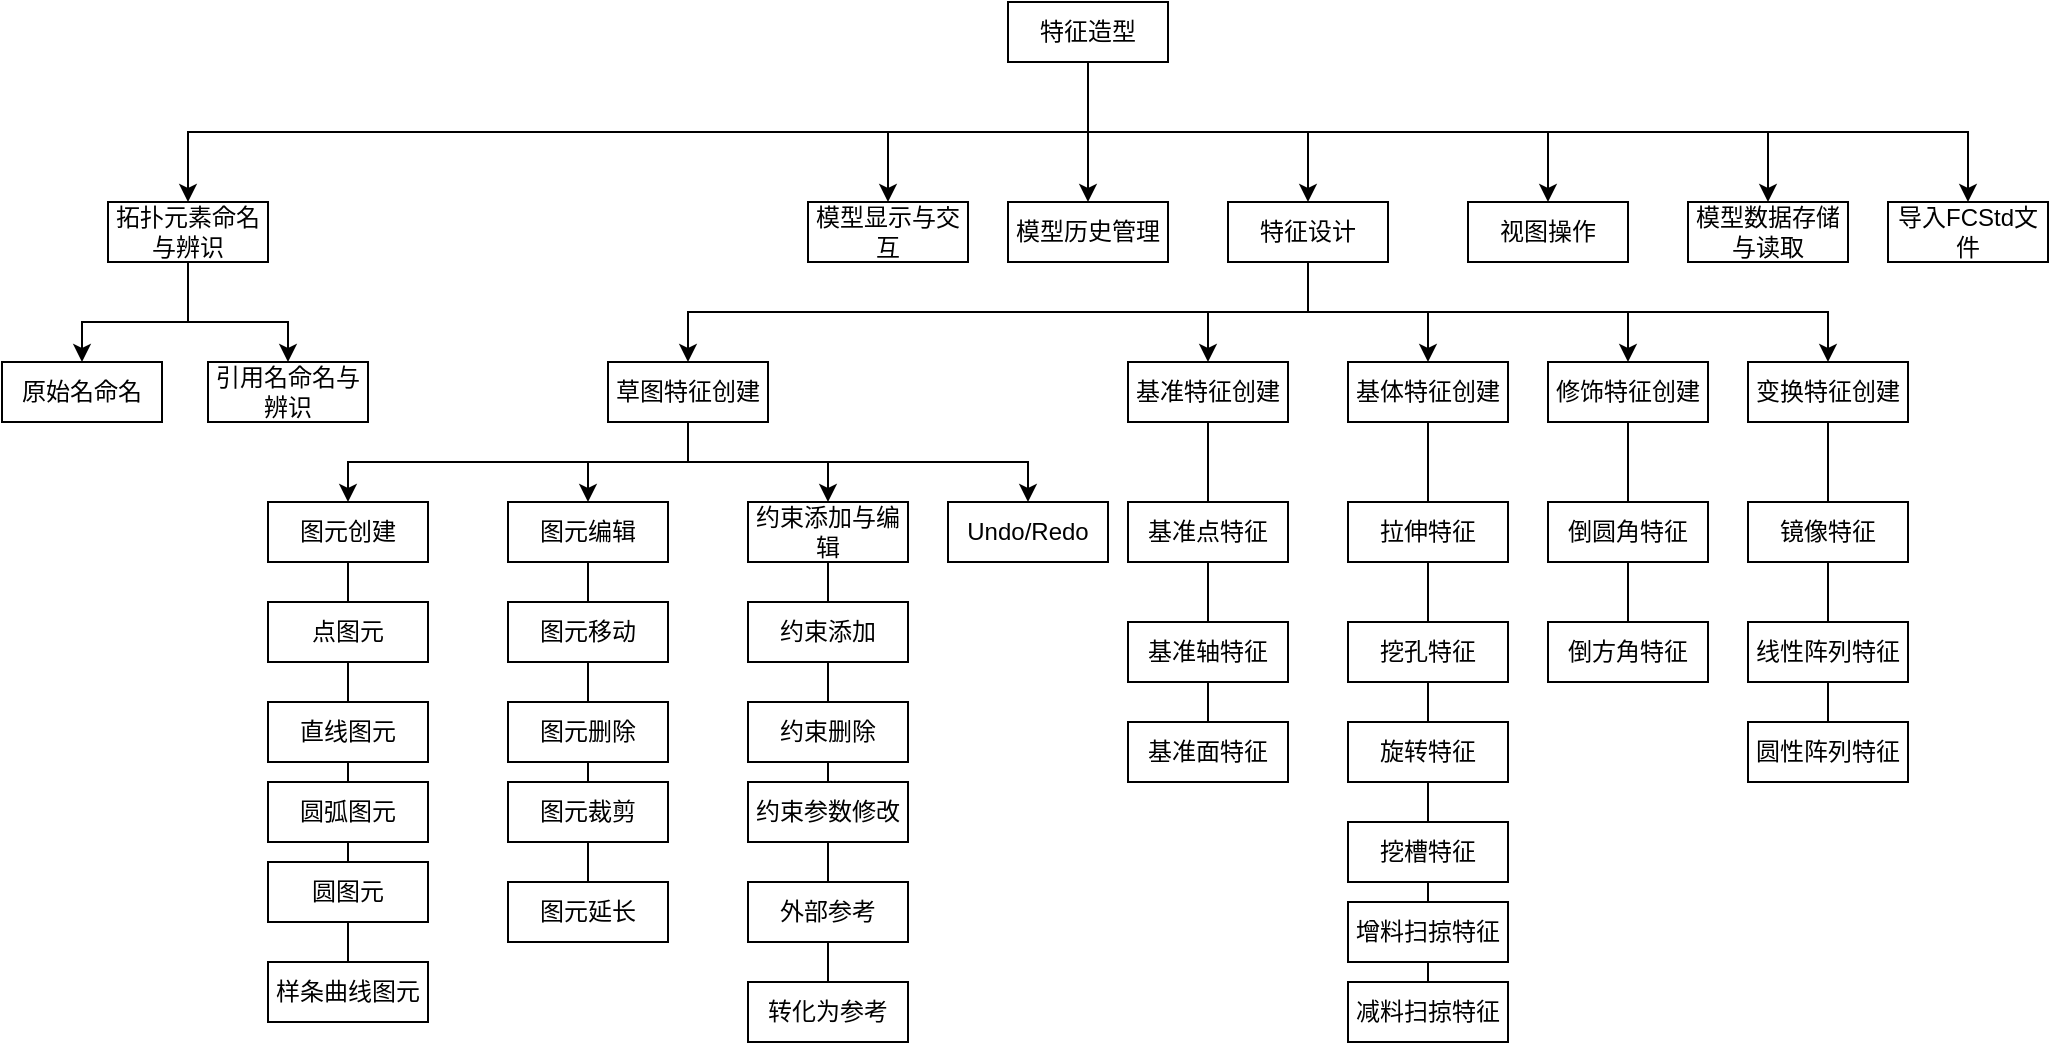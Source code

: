 <mxfile version="21.1.8" type="github">
  <diagram name="第 1 页" id="JM34GpekIaFiEN-BX6mc">
    <mxGraphModel dx="2117" dy="580" grid="1" gridSize="10" guides="1" tooltips="1" connect="1" arrows="1" fold="1" page="1" pageScale="1" pageWidth="827" pageHeight="1169" math="0" shadow="0">
      <root>
        <mxCell id="0" />
        <mxCell id="1" parent="0" />
        <mxCell id="ktY3OB7U2GAJDPj4qMiH-1" value="特征造型" style="rounded=0;whiteSpace=wrap;html=1;" vertex="1" parent="1">
          <mxGeometry x="10" y="20" width="80" height="30" as="geometry" />
        </mxCell>
        <mxCell id="ktY3OB7U2GAJDPj4qMiH-57" style="edgeStyle=orthogonalEdgeStyle;rounded=0;orthogonalLoop=1;jettySize=auto;html=1;" edge="1" parent="1" source="ktY3OB7U2GAJDPj4qMiH-2" target="ktY3OB7U2GAJDPj4qMiH-9">
          <mxGeometry relative="1" as="geometry">
            <Array as="points">
              <mxPoint x="-400" y="180" />
              <mxPoint x="-453" y="180" />
            </Array>
          </mxGeometry>
        </mxCell>
        <mxCell id="ktY3OB7U2GAJDPj4qMiH-2" value="拓扑元素命名与辨识" style="rounded=0;whiteSpace=wrap;html=1;" vertex="1" parent="1">
          <mxGeometry x="-440" y="120" width="80" height="30" as="geometry" />
        </mxCell>
        <mxCell id="ktY3OB7U2GAJDPj4qMiH-3" value="模型显示与交互" style="rounded=0;whiteSpace=wrap;html=1;" vertex="1" parent="1">
          <mxGeometry x="-90" y="120" width="80" height="30" as="geometry" />
        </mxCell>
        <mxCell id="ktY3OB7U2GAJDPj4qMiH-4" value="模型历史管理" style="rounded=0;whiteSpace=wrap;html=1;" vertex="1" parent="1">
          <mxGeometry x="10" y="120" width="80" height="30" as="geometry" />
        </mxCell>
        <mxCell id="ktY3OB7U2GAJDPj4qMiH-5" value="特征设计" style="rounded=0;whiteSpace=wrap;html=1;" vertex="1" parent="1">
          <mxGeometry x="120" y="120" width="80" height="30" as="geometry" />
        </mxCell>
        <mxCell id="ktY3OB7U2GAJDPj4qMiH-6" value="视图操作" style="rounded=0;whiteSpace=wrap;html=1;" vertex="1" parent="1">
          <mxGeometry x="240" y="120" width="80" height="30" as="geometry" />
        </mxCell>
        <mxCell id="ktY3OB7U2GAJDPj4qMiH-7" value="模型数据存储与读取" style="rounded=0;whiteSpace=wrap;html=1;" vertex="1" parent="1">
          <mxGeometry x="350" y="120" width="80" height="30" as="geometry" />
        </mxCell>
        <mxCell id="ktY3OB7U2GAJDPj4qMiH-8" value="导入FCStd文件" style="rounded=0;whiteSpace=wrap;html=1;" vertex="1" parent="1">
          <mxGeometry x="450" y="120" width="80" height="30" as="geometry" />
        </mxCell>
        <mxCell id="ktY3OB7U2GAJDPj4qMiH-9" value="原始名命名" style="rounded=0;whiteSpace=wrap;html=1;" vertex="1" parent="1">
          <mxGeometry x="-493" y="200" width="80" height="30" as="geometry" />
        </mxCell>
        <mxCell id="ktY3OB7U2GAJDPj4qMiH-10" value="引用名命名与辨识" style="rounded=0;whiteSpace=wrap;html=1;" vertex="1" parent="1">
          <mxGeometry x="-390" y="200" width="80" height="30" as="geometry" />
        </mxCell>
        <mxCell id="ktY3OB7U2GAJDPj4qMiH-11" value="基准特征创建" style="rounded=0;whiteSpace=wrap;html=1;" vertex="1" parent="1">
          <mxGeometry x="70" y="200" width="80" height="30" as="geometry" />
        </mxCell>
        <mxCell id="ktY3OB7U2GAJDPj4qMiH-12" value="草图特征创建" style="rounded=0;whiteSpace=wrap;html=1;" vertex="1" parent="1">
          <mxGeometry x="-190" y="200" width="80" height="30" as="geometry" />
        </mxCell>
        <mxCell id="ktY3OB7U2GAJDPj4qMiH-13" value="基体特征创建" style="rounded=0;whiteSpace=wrap;html=1;" vertex="1" parent="1">
          <mxGeometry x="180" y="200" width="80" height="30" as="geometry" />
        </mxCell>
        <mxCell id="ktY3OB7U2GAJDPj4qMiH-14" value="修饰特征创建" style="rounded=0;whiteSpace=wrap;html=1;" vertex="1" parent="1">
          <mxGeometry x="280" y="200" width="80" height="30" as="geometry" />
        </mxCell>
        <mxCell id="ktY3OB7U2GAJDPj4qMiH-15" value="变换特征创建" style="rounded=0;whiteSpace=wrap;html=1;" vertex="1" parent="1">
          <mxGeometry x="380" y="200" width="80" height="30" as="geometry" />
        </mxCell>
        <mxCell id="ktY3OB7U2GAJDPj4qMiH-17" value="基准点特征" style="rounded=0;whiteSpace=wrap;html=1;" vertex="1" parent="1">
          <mxGeometry x="70" y="270" width="80" height="30" as="geometry" />
        </mxCell>
        <mxCell id="ktY3OB7U2GAJDPj4qMiH-18" value="基准面特征" style="rounded=0;whiteSpace=wrap;html=1;" vertex="1" parent="1">
          <mxGeometry x="70" y="380" width="80" height="30" as="geometry" />
        </mxCell>
        <mxCell id="ktY3OB7U2GAJDPj4qMiH-19" value="基准轴特征" style="rounded=0;whiteSpace=wrap;html=1;" vertex="1" parent="1">
          <mxGeometry x="70" y="330" width="80" height="30" as="geometry" />
        </mxCell>
        <mxCell id="ktY3OB7U2GAJDPj4qMiH-20" value="图元编辑" style="rounded=0;whiteSpace=wrap;html=1;" vertex="1" parent="1">
          <mxGeometry x="-240" y="270" width="80" height="30" as="geometry" />
        </mxCell>
        <mxCell id="ktY3OB7U2GAJDPj4qMiH-21" value="拉伸特征" style="rounded=0;whiteSpace=wrap;html=1;" vertex="1" parent="1">
          <mxGeometry x="180" y="270" width="80" height="30" as="geometry" />
        </mxCell>
        <mxCell id="ktY3OB7U2GAJDPj4qMiH-22" value="挖孔特征" style="rounded=0;whiteSpace=wrap;html=1;" vertex="1" parent="1">
          <mxGeometry x="180" y="330" width="80" height="30" as="geometry" />
        </mxCell>
        <mxCell id="ktY3OB7U2GAJDPj4qMiH-23" value="旋转特征" style="rounded=0;whiteSpace=wrap;html=1;" vertex="1" parent="1">
          <mxGeometry x="180" y="380" width="80" height="30" as="geometry" />
        </mxCell>
        <mxCell id="ktY3OB7U2GAJDPj4qMiH-24" value="挖槽特征" style="rounded=0;whiteSpace=wrap;html=1;" vertex="1" parent="1">
          <mxGeometry x="180" y="430" width="80" height="30" as="geometry" />
        </mxCell>
        <mxCell id="ktY3OB7U2GAJDPj4qMiH-25" value="增料扫掠特征" style="rounded=0;whiteSpace=wrap;html=1;" vertex="1" parent="1">
          <mxGeometry x="180" y="470" width="80" height="30" as="geometry" />
        </mxCell>
        <mxCell id="ktY3OB7U2GAJDPj4qMiH-26" value="减料扫掠特征" style="rounded=0;whiteSpace=wrap;html=1;" vertex="1" parent="1">
          <mxGeometry x="180" y="510" width="80" height="30" as="geometry" />
        </mxCell>
        <mxCell id="ktY3OB7U2GAJDPj4qMiH-27" value="倒圆角特征" style="rounded=0;whiteSpace=wrap;html=1;" vertex="1" parent="1">
          <mxGeometry x="280" y="270" width="80" height="30" as="geometry" />
        </mxCell>
        <mxCell id="ktY3OB7U2GAJDPj4qMiH-28" value="倒方角特征" style="rounded=0;whiteSpace=wrap;html=1;" vertex="1" parent="1">
          <mxGeometry x="280" y="330" width="80" height="30" as="geometry" />
        </mxCell>
        <mxCell id="ktY3OB7U2GAJDPj4qMiH-29" value="镜像特征" style="rounded=0;whiteSpace=wrap;html=1;" vertex="1" parent="1">
          <mxGeometry x="380" y="270" width="80" height="30" as="geometry" />
        </mxCell>
        <mxCell id="ktY3OB7U2GAJDPj4qMiH-30" value="线性阵列特征" style="rounded=0;whiteSpace=wrap;html=1;" vertex="1" parent="1">
          <mxGeometry x="380" y="330" width="80" height="30" as="geometry" />
        </mxCell>
        <mxCell id="ktY3OB7U2GAJDPj4qMiH-31" value="圆性阵列特征" style="rounded=0;whiteSpace=wrap;html=1;" vertex="1" parent="1">
          <mxGeometry x="380" y="380" width="80" height="30" as="geometry" />
        </mxCell>
        <mxCell id="ktY3OB7U2GAJDPj4qMiH-35" value="约束添加与编辑" style="rounded=0;whiteSpace=wrap;html=1;" vertex="1" parent="1">
          <mxGeometry x="-120" y="270" width="80" height="30" as="geometry" />
        </mxCell>
        <mxCell id="ktY3OB7U2GAJDPj4qMiH-37" value="图元创建" style="rounded=0;whiteSpace=wrap;html=1;" vertex="1" parent="1">
          <mxGeometry x="-360" y="270" width="80" height="30" as="geometry" />
        </mxCell>
        <mxCell id="ktY3OB7U2GAJDPj4qMiH-38" value="Undo/Redo" style="rounded=0;whiteSpace=wrap;html=1;" vertex="1" parent="1">
          <mxGeometry x="-20" y="270" width="80" height="30" as="geometry" />
        </mxCell>
        <mxCell id="ktY3OB7U2GAJDPj4qMiH-40" value="点图元" style="rounded=0;whiteSpace=wrap;html=1;" vertex="1" parent="1">
          <mxGeometry x="-360" y="320" width="80" height="30" as="geometry" />
        </mxCell>
        <mxCell id="ktY3OB7U2GAJDPj4qMiH-41" value="直线图元" style="rounded=0;whiteSpace=wrap;html=1;" vertex="1" parent="1">
          <mxGeometry x="-360" y="370" width="80" height="30" as="geometry" />
        </mxCell>
        <mxCell id="ktY3OB7U2GAJDPj4qMiH-42" value="圆弧图元" style="rounded=0;whiteSpace=wrap;html=1;" vertex="1" parent="1">
          <mxGeometry x="-360" y="410" width="80" height="30" as="geometry" />
        </mxCell>
        <mxCell id="ktY3OB7U2GAJDPj4qMiH-43" value="圆图元" style="rounded=0;whiteSpace=wrap;html=1;" vertex="1" parent="1">
          <mxGeometry x="-360" y="450" width="80" height="30" as="geometry" />
        </mxCell>
        <mxCell id="ktY3OB7U2GAJDPj4qMiH-44" value="样条曲线图元" style="rounded=0;whiteSpace=wrap;html=1;" vertex="1" parent="1">
          <mxGeometry x="-360" y="500" width="80" height="30" as="geometry" />
        </mxCell>
        <mxCell id="ktY3OB7U2GAJDPj4qMiH-45" value="图元删除" style="rounded=0;whiteSpace=wrap;html=1;" vertex="1" parent="1">
          <mxGeometry x="-240" y="370" width="80" height="30" as="geometry" />
        </mxCell>
        <mxCell id="ktY3OB7U2GAJDPj4qMiH-46" value="图元裁剪" style="rounded=0;whiteSpace=wrap;html=1;" vertex="1" parent="1">
          <mxGeometry x="-240" y="410" width="80" height="30" as="geometry" />
        </mxCell>
        <mxCell id="ktY3OB7U2GAJDPj4qMiH-47" value="图元延长" style="rounded=0;whiteSpace=wrap;html=1;" vertex="1" parent="1">
          <mxGeometry x="-240" y="460" width="80" height="30" as="geometry" />
        </mxCell>
        <mxCell id="ktY3OB7U2GAJDPj4qMiH-48" value="图元移动" style="rounded=0;whiteSpace=wrap;html=1;" vertex="1" parent="1">
          <mxGeometry x="-240" y="320" width="80" height="30" as="geometry" />
        </mxCell>
        <mxCell id="ktY3OB7U2GAJDPj4qMiH-50" value="约束添加" style="rounded=0;whiteSpace=wrap;html=1;" vertex="1" parent="1">
          <mxGeometry x="-120" y="320" width="80" height="30" as="geometry" />
        </mxCell>
        <mxCell id="ktY3OB7U2GAJDPj4qMiH-51" value="约束删除" style="rounded=0;whiteSpace=wrap;html=1;" vertex="1" parent="1">
          <mxGeometry x="-120" y="370" width="80" height="30" as="geometry" />
        </mxCell>
        <mxCell id="ktY3OB7U2GAJDPj4qMiH-52" value="约束参数修改" style="rounded=0;whiteSpace=wrap;html=1;" vertex="1" parent="1">
          <mxGeometry x="-120" y="410" width="80" height="30" as="geometry" />
        </mxCell>
        <mxCell id="ktY3OB7U2GAJDPj4qMiH-53" value="外部参考" style="rounded=0;whiteSpace=wrap;html=1;" vertex="1" parent="1">
          <mxGeometry x="-120" y="460" width="80" height="30" as="geometry" />
        </mxCell>
        <mxCell id="ktY3OB7U2GAJDPj4qMiH-54" value="转化为参考" style="rounded=0;whiteSpace=wrap;html=1;" vertex="1" parent="1">
          <mxGeometry x="-120" y="510" width="80" height="30" as="geometry" />
        </mxCell>
        <mxCell id="ktY3OB7U2GAJDPj4qMiH-58" value="" style="endArrow=classic;html=1;rounded=0;entryX=0.5;entryY=0;entryDx=0;entryDy=0;edgeStyle=orthogonalEdgeStyle;exitX=0.5;exitY=1;exitDx=0;exitDy=0;" edge="1" parent="1" source="ktY3OB7U2GAJDPj4qMiH-2" target="ktY3OB7U2GAJDPj4qMiH-10">
          <mxGeometry width="50" height="50" relative="1" as="geometry">
            <mxPoint x="-400" y="180" as="sourcePoint" />
            <mxPoint x="-270" y="150" as="targetPoint" />
            <Array as="points">
              <mxPoint x="-400" y="180" />
              <mxPoint x="-350" y="180" />
            </Array>
          </mxGeometry>
        </mxCell>
        <mxCell id="ktY3OB7U2GAJDPj4qMiH-59" value="" style="endArrow=classic;html=1;rounded=0;exitX=0.5;exitY=1;exitDx=0;exitDy=0;entryX=0.5;entryY=0;entryDx=0;entryDy=0;" edge="1" parent="1" source="ktY3OB7U2GAJDPj4qMiH-1" target="ktY3OB7U2GAJDPj4qMiH-4">
          <mxGeometry width="50" height="50" relative="1" as="geometry">
            <mxPoint x="210" y="200" as="sourcePoint" />
            <mxPoint x="260" y="150" as="targetPoint" />
          </mxGeometry>
        </mxCell>
        <mxCell id="ktY3OB7U2GAJDPj4qMiH-60" style="edgeStyle=orthogonalEdgeStyle;rounded=0;orthogonalLoop=1;jettySize=auto;html=1;exitX=0.5;exitY=1;exitDx=0;exitDy=0;" edge="1" parent="1" source="ktY3OB7U2GAJDPj4qMiH-17" target="ktY3OB7U2GAJDPj4qMiH-17">
          <mxGeometry relative="1" as="geometry" />
        </mxCell>
        <mxCell id="ktY3OB7U2GAJDPj4qMiH-63" value="" style="endArrow=classic;html=1;rounded=0;exitX=0.5;exitY=1;exitDx=0;exitDy=0;entryX=0.5;entryY=0;entryDx=0;entryDy=0;edgeStyle=orthogonalEdgeStyle;" edge="1" parent="1" source="ktY3OB7U2GAJDPj4qMiH-5" target="ktY3OB7U2GAJDPj4qMiH-11">
          <mxGeometry width="50" height="50" relative="1" as="geometry">
            <mxPoint x="150" y="210" as="sourcePoint" />
            <mxPoint x="200" y="160" as="targetPoint" />
          </mxGeometry>
        </mxCell>
        <mxCell id="ktY3OB7U2GAJDPj4qMiH-64" value="" style="endArrow=classic;html=1;rounded=0;exitX=0.5;exitY=1;exitDx=0;exitDy=0;entryX=0.5;entryY=0;entryDx=0;entryDy=0;edgeStyle=orthogonalEdgeStyle;" edge="1" parent="1" source="ktY3OB7U2GAJDPj4qMiH-5" target="ktY3OB7U2GAJDPj4qMiH-13">
          <mxGeometry width="50" height="50" relative="1" as="geometry">
            <mxPoint x="170" y="160" as="sourcePoint" />
            <mxPoint x="120" y="210" as="targetPoint" />
          </mxGeometry>
        </mxCell>
        <mxCell id="ktY3OB7U2GAJDPj4qMiH-66" value="" style="endArrow=classic;html=1;rounded=0;edgeStyle=orthogonalEdgeStyle;exitX=0.5;exitY=1;exitDx=0;exitDy=0;" edge="1" parent="1" source="ktY3OB7U2GAJDPj4qMiH-5" target="ktY3OB7U2GAJDPj4qMiH-14">
          <mxGeometry width="50" height="50" relative="1" as="geometry">
            <mxPoint x="210" y="170" as="sourcePoint" />
            <mxPoint x="140" y="230" as="targetPoint" />
          </mxGeometry>
        </mxCell>
        <mxCell id="ktY3OB7U2GAJDPj4qMiH-67" value="" style="endArrow=classic;html=1;rounded=0;exitX=0.5;exitY=1;exitDx=0;exitDy=0;entryX=0.5;entryY=0;entryDx=0;entryDy=0;edgeStyle=orthogonalEdgeStyle;" edge="1" parent="1" source="ktY3OB7U2GAJDPj4qMiH-5" target="ktY3OB7U2GAJDPj4qMiH-15">
          <mxGeometry width="50" height="50" relative="1" as="geometry">
            <mxPoint x="200" y="190" as="sourcePoint" />
            <mxPoint x="150" y="240" as="targetPoint" />
          </mxGeometry>
        </mxCell>
        <mxCell id="ktY3OB7U2GAJDPj4qMiH-68" value="" style="endArrow=classic;html=1;rounded=0;exitX=0.5;exitY=1;exitDx=0;exitDy=0;entryX=0.5;entryY=0;entryDx=0;entryDy=0;edgeStyle=orthogonalEdgeStyle;" edge="1" parent="1" source="ktY3OB7U2GAJDPj4qMiH-5" target="ktY3OB7U2GAJDPj4qMiH-12">
          <mxGeometry width="50" height="50" relative="1" as="geometry">
            <mxPoint x="210" y="200" as="sourcePoint" />
            <mxPoint x="160" y="250" as="targetPoint" />
          </mxGeometry>
        </mxCell>
        <mxCell id="ktY3OB7U2GAJDPj4qMiH-69" value="" style="endArrow=classic;html=1;rounded=0;edgeStyle=orthogonalEdgeStyle;exitX=0.5;exitY=1;exitDx=0;exitDy=0;entryX=0.5;entryY=0;entryDx=0;entryDy=0;" edge="1" parent="1" source="ktY3OB7U2GAJDPj4qMiH-1" target="ktY3OB7U2GAJDPj4qMiH-3">
          <mxGeometry width="50" height="50" relative="1" as="geometry">
            <mxPoint x="-40" y="40" as="sourcePoint" />
            <mxPoint x="-90" y="100" as="targetPoint" />
          </mxGeometry>
        </mxCell>
        <mxCell id="ktY3OB7U2GAJDPj4qMiH-70" value="" style="endArrow=classic;html=1;rounded=0;exitX=0.5;exitY=1;exitDx=0;exitDy=0;edgeStyle=orthogonalEdgeStyle;" edge="1" parent="1" source="ktY3OB7U2GAJDPj4qMiH-1" target="ktY3OB7U2GAJDPj4qMiH-5">
          <mxGeometry width="50" height="50" relative="1" as="geometry">
            <mxPoint x="230" y="220" as="sourcePoint" />
            <mxPoint x="180" y="270" as="targetPoint" />
          </mxGeometry>
        </mxCell>
        <mxCell id="ktY3OB7U2GAJDPj4qMiH-71" value="" style="endArrow=classic;html=1;rounded=0;exitX=0.5;exitY=1;exitDx=0;exitDy=0;edgeStyle=orthogonalEdgeStyle;" edge="1" parent="1" source="ktY3OB7U2GAJDPj4qMiH-1" target="ktY3OB7U2GAJDPj4qMiH-6">
          <mxGeometry width="50" height="50" relative="1" as="geometry">
            <mxPoint x="240" y="230" as="sourcePoint" />
            <mxPoint x="190" y="280" as="targetPoint" />
          </mxGeometry>
        </mxCell>
        <mxCell id="ktY3OB7U2GAJDPj4qMiH-72" value="" style="endArrow=classic;html=1;rounded=0;exitX=0.5;exitY=1;exitDx=0;exitDy=0;entryX=0.5;entryY=0;entryDx=0;entryDy=0;edgeStyle=orthogonalEdgeStyle;" edge="1" parent="1" source="ktY3OB7U2GAJDPj4qMiH-1" target="ktY3OB7U2GAJDPj4qMiH-7">
          <mxGeometry width="50" height="50" relative="1" as="geometry">
            <mxPoint x="250" y="240" as="sourcePoint" />
            <mxPoint x="200" y="290" as="targetPoint" />
          </mxGeometry>
        </mxCell>
        <mxCell id="ktY3OB7U2GAJDPj4qMiH-73" value="" style="endArrow=classic;html=1;rounded=0;exitX=0.5;exitY=1;exitDx=0;exitDy=0;edgeStyle=orthogonalEdgeStyle;" edge="1" parent="1" source="ktY3OB7U2GAJDPj4qMiH-1" target="ktY3OB7U2GAJDPj4qMiH-8">
          <mxGeometry width="50" height="50" relative="1" as="geometry">
            <mxPoint x="260" y="250" as="sourcePoint" />
            <mxPoint x="210" y="300" as="targetPoint" />
          </mxGeometry>
        </mxCell>
        <mxCell id="ktY3OB7U2GAJDPj4qMiH-74" value="" style="endArrow=classic;html=1;rounded=0;exitX=0.5;exitY=1;exitDx=0;exitDy=0;entryX=0.5;entryY=0;entryDx=0;entryDy=0;edgeStyle=orthogonalEdgeStyle;" edge="1" parent="1" source="ktY3OB7U2GAJDPj4qMiH-1" target="ktY3OB7U2GAJDPj4qMiH-2">
          <mxGeometry width="50" height="50" relative="1" as="geometry">
            <mxPoint x="270" y="260" as="sourcePoint" />
            <mxPoint x="220" y="310" as="targetPoint" />
          </mxGeometry>
        </mxCell>
        <mxCell id="ktY3OB7U2GAJDPj4qMiH-75" value="" style="endArrow=classic;html=1;rounded=0;exitX=0.5;exitY=1;exitDx=0;exitDy=0;entryX=0.5;entryY=0;entryDx=0;entryDy=0;edgeStyle=orthogonalEdgeStyle;" edge="1" parent="1" source="ktY3OB7U2GAJDPj4qMiH-12" target="ktY3OB7U2GAJDPj4qMiH-37">
          <mxGeometry width="50" height="50" relative="1" as="geometry">
            <mxPoint x="280" y="270" as="sourcePoint" />
            <mxPoint x="230" y="320" as="targetPoint" />
          </mxGeometry>
        </mxCell>
        <mxCell id="ktY3OB7U2GAJDPj4qMiH-76" value="" style="endArrow=classic;html=1;rounded=0;exitX=0.5;exitY=1;exitDx=0;exitDy=0;edgeStyle=orthogonalEdgeStyle;" edge="1" parent="1" source="ktY3OB7U2GAJDPj4qMiH-12" target="ktY3OB7U2GAJDPj4qMiH-20">
          <mxGeometry width="50" height="50" relative="1" as="geometry">
            <mxPoint x="290" y="280" as="sourcePoint" />
            <mxPoint x="240" y="330" as="targetPoint" />
          </mxGeometry>
        </mxCell>
        <mxCell id="ktY3OB7U2GAJDPj4qMiH-77" value="" style="endArrow=classic;html=1;rounded=0;exitX=0.5;exitY=1;exitDx=0;exitDy=0;entryX=0.5;entryY=0;entryDx=0;entryDy=0;edgeStyle=orthogonalEdgeStyle;" edge="1" parent="1" source="ktY3OB7U2GAJDPj4qMiH-12" target="ktY3OB7U2GAJDPj4qMiH-35">
          <mxGeometry width="50" height="50" relative="1" as="geometry">
            <mxPoint x="300" y="290" as="sourcePoint" />
            <mxPoint x="250" y="340" as="targetPoint" />
          </mxGeometry>
        </mxCell>
        <mxCell id="ktY3OB7U2GAJDPj4qMiH-78" value="" style="endArrow=classic;html=1;rounded=0;exitX=0.5;exitY=1;exitDx=0;exitDy=0;entryX=0.5;entryY=0;entryDx=0;entryDy=0;edgeStyle=orthogonalEdgeStyle;" edge="1" parent="1" source="ktY3OB7U2GAJDPj4qMiH-12" target="ktY3OB7U2GAJDPj4qMiH-38">
          <mxGeometry width="50" height="50" relative="1" as="geometry">
            <mxPoint x="310" y="300" as="sourcePoint" />
            <mxPoint x="260" y="350" as="targetPoint" />
          </mxGeometry>
        </mxCell>
        <mxCell id="ktY3OB7U2GAJDPj4qMiH-81" value="" style="endArrow=none;html=1;rounded=0;entryX=0.5;entryY=1;entryDx=0;entryDy=0;" edge="1" parent="1" source="ktY3OB7U2GAJDPj4qMiH-17" target="ktY3OB7U2GAJDPj4qMiH-11">
          <mxGeometry width="50" height="50" relative="1" as="geometry">
            <mxPoint y="460" as="sourcePoint" />
            <mxPoint x="50" y="410" as="targetPoint" />
          </mxGeometry>
        </mxCell>
        <mxCell id="ktY3OB7U2GAJDPj4qMiH-83" value="" style="endArrow=none;html=1;rounded=0;entryX=0.5;entryY=1;entryDx=0;entryDy=0;" edge="1" parent="1" source="ktY3OB7U2GAJDPj4qMiH-19" target="ktY3OB7U2GAJDPj4qMiH-17">
          <mxGeometry width="50" height="50" relative="1" as="geometry">
            <mxPoint x="20" y="510" as="sourcePoint" />
            <mxPoint x="70" y="460" as="targetPoint" />
          </mxGeometry>
        </mxCell>
        <mxCell id="ktY3OB7U2GAJDPj4qMiH-84" value="" style="endArrow=none;html=1;rounded=0;entryX=0.5;entryY=1;entryDx=0;entryDy=0;" edge="1" parent="1" source="ktY3OB7U2GAJDPj4qMiH-18" target="ktY3OB7U2GAJDPj4qMiH-19">
          <mxGeometry width="50" height="50" relative="1" as="geometry">
            <mxPoint x="30" y="520" as="sourcePoint" />
            <mxPoint x="80" y="470" as="targetPoint" />
          </mxGeometry>
        </mxCell>
        <mxCell id="ktY3OB7U2GAJDPj4qMiH-85" value="" style="endArrow=none;html=1;rounded=0;entryX=0.5;entryY=1;entryDx=0;entryDy=0;exitX=0.5;exitY=0;exitDx=0;exitDy=0;" edge="1" parent="1" source="ktY3OB7U2GAJDPj4qMiH-21" target="ktY3OB7U2GAJDPj4qMiH-13">
          <mxGeometry width="50" height="50" relative="1" as="geometry">
            <mxPoint x="130" y="500" as="sourcePoint" />
            <mxPoint x="180" y="450" as="targetPoint" />
          </mxGeometry>
        </mxCell>
        <mxCell id="ktY3OB7U2GAJDPj4qMiH-86" value="" style="endArrow=none;html=1;rounded=0;entryX=0.5;entryY=1;entryDx=0;entryDy=0;" edge="1" parent="1" source="ktY3OB7U2GAJDPj4qMiH-22" target="ktY3OB7U2GAJDPj4qMiH-21">
          <mxGeometry width="50" height="50" relative="1" as="geometry">
            <mxPoint x="60" y="490" as="sourcePoint" />
            <mxPoint x="110" y="440" as="targetPoint" />
          </mxGeometry>
        </mxCell>
        <mxCell id="ktY3OB7U2GAJDPj4qMiH-87" value="" style="endArrow=none;html=1;rounded=0;entryX=0.5;entryY=1;entryDx=0;entryDy=0;" edge="1" parent="1" source="ktY3OB7U2GAJDPj4qMiH-23" target="ktY3OB7U2GAJDPj4qMiH-22">
          <mxGeometry width="50" height="50" relative="1" as="geometry">
            <mxPoint x="90" y="510" as="sourcePoint" />
            <mxPoint x="140" y="460" as="targetPoint" />
          </mxGeometry>
        </mxCell>
        <mxCell id="ktY3OB7U2GAJDPj4qMiH-88" value="" style="endArrow=none;html=1;rounded=0;entryX=0.5;entryY=1;entryDx=0;entryDy=0;" edge="1" parent="1" source="ktY3OB7U2GAJDPj4qMiH-24" target="ktY3OB7U2GAJDPj4qMiH-23">
          <mxGeometry width="50" height="50" relative="1" as="geometry">
            <mxPoint x="60" y="510" as="sourcePoint" />
            <mxPoint x="110" y="460" as="targetPoint" />
          </mxGeometry>
        </mxCell>
        <mxCell id="ktY3OB7U2GAJDPj4qMiH-89" value="" style="endArrow=none;html=1;rounded=0;entryX=0.5;entryY=1;entryDx=0;entryDy=0;" edge="1" parent="1" source="ktY3OB7U2GAJDPj4qMiH-25" target="ktY3OB7U2GAJDPj4qMiH-24">
          <mxGeometry width="50" height="50" relative="1" as="geometry">
            <mxPoint x="110" y="520" as="sourcePoint" />
            <mxPoint x="160" y="470" as="targetPoint" />
          </mxGeometry>
        </mxCell>
        <mxCell id="ktY3OB7U2GAJDPj4qMiH-90" value="" style="endArrow=none;html=1;rounded=0;entryX=0.5;entryY=1;entryDx=0;entryDy=0;" edge="1" parent="1" source="ktY3OB7U2GAJDPj4qMiH-26" target="ktY3OB7U2GAJDPj4qMiH-25">
          <mxGeometry width="50" height="50" relative="1" as="geometry">
            <mxPoint x="80" y="560" as="sourcePoint" />
            <mxPoint x="130" y="510" as="targetPoint" />
          </mxGeometry>
        </mxCell>
        <mxCell id="ktY3OB7U2GAJDPj4qMiH-91" value="" style="endArrow=none;html=1;rounded=0;entryX=0.5;entryY=1;entryDx=0;entryDy=0;exitX=0.5;exitY=0;exitDx=0;exitDy=0;" edge="1" parent="1" source="ktY3OB7U2GAJDPj4qMiH-27" target="ktY3OB7U2GAJDPj4qMiH-14">
          <mxGeometry width="50" height="50" relative="1" as="geometry">
            <mxPoint x="310" y="460" as="sourcePoint" />
            <mxPoint x="360" y="410" as="targetPoint" />
          </mxGeometry>
        </mxCell>
        <mxCell id="ktY3OB7U2GAJDPj4qMiH-92" value="" style="endArrow=none;html=1;rounded=0;entryX=0.5;entryY=1;entryDx=0;entryDy=0;" edge="1" parent="1" source="ktY3OB7U2GAJDPj4qMiH-28" target="ktY3OB7U2GAJDPj4qMiH-27">
          <mxGeometry width="50" height="50" relative="1" as="geometry">
            <mxPoint x="310" y="500" as="sourcePoint" />
            <mxPoint x="360" y="450" as="targetPoint" />
          </mxGeometry>
        </mxCell>
        <mxCell id="ktY3OB7U2GAJDPj4qMiH-93" value="" style="endArrow=none;html=1;rounded=0;entryX=0.5;entryY=1;entryDx=0;entryDy=0;" edge="1" parent="1" source="ktY3OB7U2GAJDPj4qMiH-29" target="ktY3OB7U2GAJDPj4qMiH-15">
          <mxGeometry width="50" height="50" relative="1" as="geometry">
            <mxPoint x="350" y="440" as="sourcePoint" />
            <mxPoint x="400" y="390" as="targetPoint" />
          </mxGeometry>
        </mxCell>
        <mxCell id="ktY3OB7U2GAJDPj4qMiH-94" value="" style="endArrow=none;html=1;rounded=0;" edge="1" parent="1" source="ktY3OB7U2GAJDPj4qMiH-30" target="ktY3OB7U2GAJDPj4qMiH-29">
          <mxGeometry width="50" height="50" relative="1" as="geometry">
            <mxPoint x="370" y="530" as="sourcePoint" />
            <mxPoint x="420" y="480" as="targetPoint" />
          </mxGeometry>
        </mxCell>
        <mxCell id="ktY3OB7U2GAJDPj4qMiH-95" value="" style="endArrow=none;html=1;rounded=0;entryX=0.5;entryY=1;entryDx=0;entryDy=0;" edge="1" parent="1" source="ktY3OB7U2GAJDPj4qMiH-31" target="ktY3OB7U2GAJDPj4qMiH-30">
          <mxGeometry width="50" height="50" relative="1" as="geometry">
            <mxPoint x="390" y="540" as="sourcePoint" />
            <mxPoint x="440" y="490" as="targetPoint" />
          </mxGeometry>
        </mxCell>
        <mxCell id="ktY3OB7U2GAJDPj4qMiH-96" value="" style="endArrow=none;html=1;rounded=0;entryX=0.5;entryY=1;entryDx=0;entryDy=0;" edge="1" parent="1" source="ktY3OB7U2GAJDPj4qMiH-40" target="ktY3OB7U2GAJDPj4qMiH-37">
          <mxGeometry width="50" height="50" relative="1" as="geometry">
            <mxPoint x="-490" y="410" as="sourcePoint" />
            <mxPoint x="-440" y="360" as="targetPoint" />
          </mxGeometry>
        </mxCell>
        <mxCell id="ktY3OB7U2GAJDPj4qMiH-97" value="" style="endArrow=none;html=1;rounded=0;entryX=0.5;entryY=1;entryDx=0;entryDy=0;exitX=0.5;exitY=0;exitDx=0;exitDy=0;" edge="1" parent="1" source="ktY3OB7U2GAJDPj4qMiH-41" target="ktY3OB7U2GAJDPj4qMiH-40">
          <mxGeometry width="50" height="50" relative="1" as="geometry">
            <mxPoint x="-410" y="420" as="sourcePoint" />
            <mxPoint x="-360" y="370" as="targetPoint" />
          </mxGeometry>
        </mxCell>
        <mxCell id="ktY3OB7U2GAJDPj4qMiH-98" value="" style="endArrow=none;html=1;rounded=0;entryX=0.5;entryY=1;entryDx=0;entryDy=0;" edge="1" parent="1" source="ktY3OB7U2GAJDPj4qMiH-42" target="ktY3OB7U2GAJDPj4qMiH-41">
          <mxGeometry width="50" height="50" relative="1" as="geometry">
            <mxPoint x="-550" y="500" as="sourcePoint" />
            <mxPoint x="-500" y="450" as="targetPoint" />
          </mxGeometry>
        </mxCell>
        <mxCell id="ktY3OB7U2GAJDPj4qMiH-99" value="" style="endArrow=none;html=1;rounded=0;entryX=0.5;entryY=1;entryDx=0;entryDy=0;" edge="1" parent="1" source="ktY3OB7U2GAJDPj4qMiH-43" target="ktY3OB7U2GAJDPj4qMiH-42">
          <mxGeometry width="50" height="50" relative="1" as="geometry">
            <mxPoint x="-520" y="510" as="sourcePoint" />
            <mxPoint x="-470" y="460" as="targetPoint" />
          </mxGeometry>
        </mxCell>
        <mxCell id="ktY3OB7U2GAJDPj4qMiH-100" value="" style="endArrow=none;html=1;rounded=0;entryX=0.5;entryY=1;entryDx=0;entryDy=0;" edge="1" parent="1" source="ktY3OB7U2GAJDPj4qMiH-44" target="ktY3OB7U2GAJDPj4qMiH-43">
          <mxGeometry width="50" height="50" relative="1" as="geometry">
            <mxPoint x="-550" y="570" as="sourcePoint" />
            <mxPoint x="-500" y="520" as="targetPoint" />
          </mxGeometry>
        </mxCell>
        <mxCell id="ktY3OB7U2GAJDPj4qMiH-101" value="" style="endArrow=none;html=1;rounded=0;entryX=0.5;entryY=1;entryDx=0;entryDy=0;" edge="1" parent="1" target="ktY3OB7U2GAJDPj4qMiH-20">
          <mxGeometry width="50" height="50" relative="1" as="geometry">
            <mxPoint x="-200" y="320" as="sourcePoint" />
            <mxPoint x="-190" y="540" as="targetPoint" />
          </mxGeometry>
        </mxCell>
        <mxCell id="ktY3OB7U2GAJDPj4qMiH-102" value="" style="endArrow=none;html=1;rounded=0;entryX=0.5;entryY=1;entryDx=0;entryDy=0;" edge="1" parent="1" source="ktY3OB7U2GAJDPj4qMiH-45" target="ktY3OB7U2GAJDPj4qMiH-48">
          <mxGeometry width="50" height="50" relative="1" as="geometry">
            <mxPoint x="-450" y="420" as="sourcePoint" />
            <mxPoint x="-400" y="370" as="targetPoint" />
          </mxGeometry>
        </mxCell>
        <mxCell id="ktY3OB7U2GAJDPj4qMiH-103" value="" style="endArrow=none;html=1;rounded=0;entryX=0.5;entryY=1;entryDx=0;entryDy=0;" edge="1" parent="1" source="ktY3OB7U2GAJDPj4qMiH-46" target="ktY3OB7U2GAJDPj4qMiH-45">
          <mxGeometry width="50" height="50" relative="1" as="geometry">
            <mxPoint x="-530" y="490" as="sourcePoint" />
            <mxPoint x="-480" y="440" as="targetPoint" />
          </mxGeometry>
        </mxCell>
        <mxCell id="ktY3OB7U2GAJDPj4qMiH-104" value="" style="endArrow=none;html=1;rounded=0;entryX=0.5;entryY=1;entryDx=0;entryDy=0;" edge="1" parent="1" source="ktY3OB7U2GAJDPj4qMiH-47" target="ktY3OB7U2GAJDPj4qMiH-46">
          <mxGeometry width="50" height="50" relative="1" as="geometry">
            <mxPoint x="-590" y="480" as="sourcePoint" />
            <mxPoint x="-540" y="430" as="targetPoint" />
          </mxGeometry>
        </mxCell>
        <mxCell id="ktY3OB7U2GAJDPj4qMiH-105" value="" style="endArrow=none;html=1;rounded=0;entryX=0.5;entryY=1;entryDx=0;entryDy=0;" edge="1" parent="1" source="ktY3OB7U2GAJDPj4qMiH-50" target="ktY3OB7U2GAJDPj4qMiH-35">
          <mxGeometry width="50" height="50" relative="1" as="geometry">
            <mxPoint x="-430" y="450" as="sourcePoint" />
            <mxPoint x="-380" y="400" as="targetPoint" />
          </mxGeometry>
        </mxCell>
        <mxCell id="ktY3OB7U2GAJDPj4qMiH-106" value="" style="endArrow=none;html=1;rounded=0;entryX=0.5;entryY=1;entryDx=0;entryDy=0;" edge="1" parent="1" source="ktY3OB7U2GAJDPj4qMiH-51" target="ktY3OB7U2GAJDPj4qMiH-50">
          <mxGeometry width="50" height="50" relative="1" as="geometry">
            <mxPoint x="-590" y="460" as="sourcePoint" />
            <mxPoint x="-540" y="410" as="targetPoint" />
          </mxGeometry>
        </mxCell>
        <mxCell id="ktY3OB7U2GAJDPj4qMiH-107" value="" style="endArrow=none;html=1;rounded=0;entryX=0.5;entryY=1;entryDx=0;entryDy=0;" edge="1" parent="1" source="ktY3OB7U2GAJDPj4qMiH-52" target="ktY3OB7U2GAJDPj4qMiH-51">
          <mxGeometry width="50" height="50" relative="1" as="geometry">
            <mxPoint x="-540" y="470" as="sourcePoint" />
            <mxPoint x="-490" y="420" as="targetPoint" />
          </mxGeometry>
        </mxCell>
        <mxCell id="ktY3OB7U2GAJDPj4qMiH-108" value="" style="endArrow=none;html=1;rounded=0;entryX=0.5;entryY=1;entryDx=0;entryDy=0;" edge="1" parent="1" source="ktY3OB7U2GAJDPj4qMiH-53" target="ktY3OB7U2GAJDPj4qMiH-52">
          <mxGeometry width="50" height="50" relative="1" as="geometry">
            <mxPoint x="-440" y="510" as="sourcePoint" />
            <mxPoint x="-390" y="460" as="targetPoint" />
          </mxGeometry>
        </mxCell>
        <mxCell id="ktY3OB7U2GAJDPj4qMiH-109" value="" style="endArrow=none;html=1;rounded=0;entryX=0.5;entryY=1;entryDx=0;entryDy=0;" edge="1" parent="1" source="ktY3OB7U2GAJDPj4qMiH-54" target="ktY3OB7U2GAJDPj4qMiH-53">
          <mxGeometry width="50" height="50" relative="1" as="geometry">
            <mxPoint x="-510" y="510" as="sourcePoint" />
            <mxPoint x="-460" y="460" as="targetPoint" />
          </mxGeometry>
        </mxCell>
      </root>
    </mxGraphModel>
  </diagram>
</mxfile>
